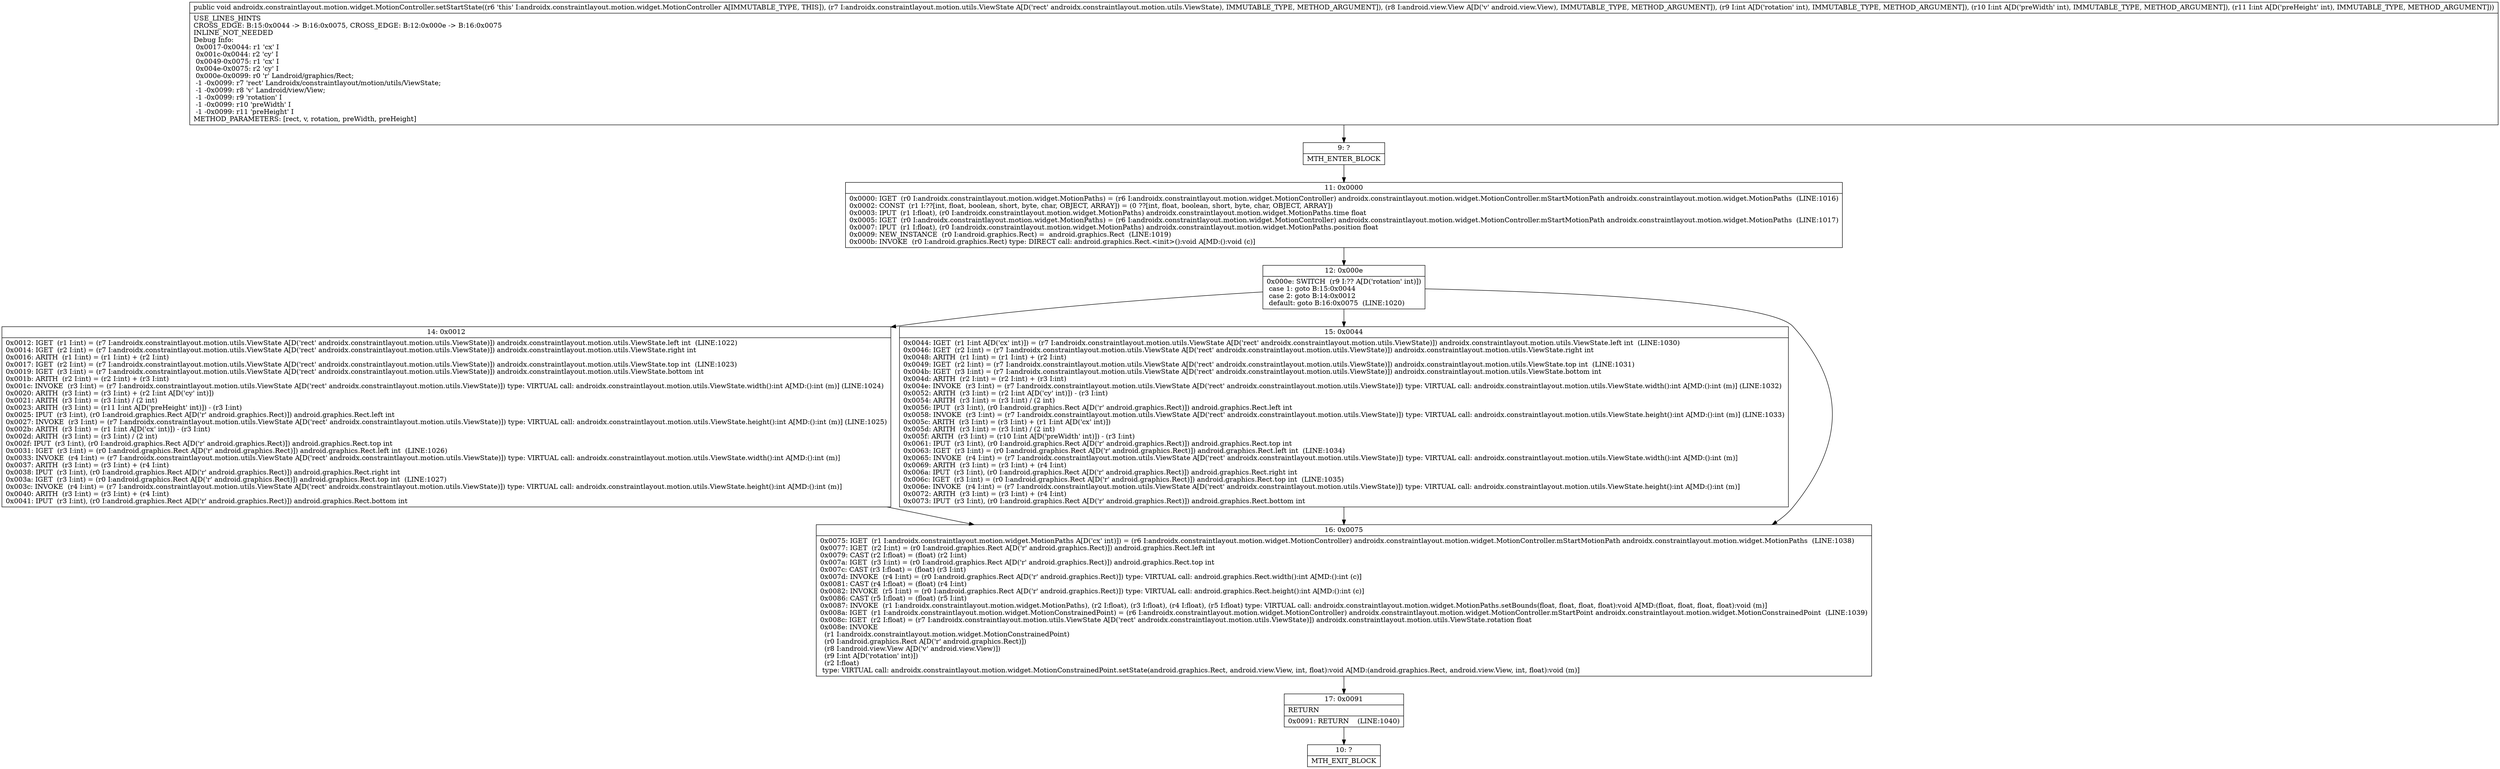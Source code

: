 digraph "CFG forandroidx.constraintlayout.motion.widget.MotionController.setStartState(Landroidx\/constraintlayout\/motion\/utils\/ViewState;Landroid\/view\/View;III)V" {
Node_9 [shape=record,label="{9\:\ ?|MTH_ENTER_BLOCK\l}"];
Node_11 [shape=record,label="{11\:\ 0x0000|0x0000: IGET  (r0 I:androidx.constraintlayout.motion.widget.MotionPaths) = (r6 I:androidx.constraintlayout.motion.widget.MotionController) androidx.constraintlayout.motion.widget.MotionController.mStartMotionPath androidx.constraintlayout.motion.widget.MotionPaths  (LINE:1016)\l0x0002: CONST  (r1 I:??[int, float, boolean, short, byte, char, OBJECT, ARRAY]) = (0 ??[int, float, boolean, short, byte, char, OBJECT, ARRAY]) \l0x0003: IPUT  (r1 I:float), (r0 I:androidx.constraintlayout.motion.widget.MotionPaths) androidx.constraintlayout.motion.widget.MotionPaths.time float \l0x0005: IGET  (r0 I:androidx.constraintlayout.motion.widget.MotionPaths) = (r6 I:androidx.constraintlayout.motion.widget.MotionController) androidx.constraintlayout.motion.widget.MotionController.mStartMotionPath androidx.constraintlayout.motion.widget.MotionPaths  (LINE:1017)\l0x0007: IPUT  (r1 I:float), (r0 I:androidx.constraintlayout.motion.widget.MotionPaths) androidx.constraintlayout.motion.widget.MotionPaths.position float \l0x0009: NEW_INSTANCE  (r0 I:android.graphics.Rect) =  android.graphics.Rect  (LINE:1019)\l0x000b: INVOKE  (r0 I:android.graphics.Rect) type: DIRECT call: android.graphics.Rect.\<init\>():void A[MD:():void (c)]\l}"];
Node_12 [shape=record,label="{12\:\ 0x000e|0x000e: SWITCH  (r9 I:?? A[D('rotation' int)])\l case 1: goto B:15:0x0044\l case 2: goto B:14:0x0012\l default: goto B:16:0x0075  (LINE:1020)\l}"];
Node_14 [shape=record,label="{14\:\ 0x0012|0x0012: IGET  (r1 I:int) = (r7 I:androidx.constraintlayout.motion.utils.ViewState A[D('rect' androidx.constraintlayout.motion.utils.ViewState)]) androidx.constraintlayout.motion.utils.ViewState.left int  (LINE:1022)\l0x0014: IGET  (r2 I:int) = (r7 I:androidx.constraintlayout.motion.utils.ViewState A[D('rect' androidx.constraintlayout.motion.utils.ViewState)]) androidx.constraintlayout.motion.utils.ViewState.right int \l0x0016: ARITH  (r1 I:int) = (r1 I:int) + (r2 I:int) \l0x0017: IGET  (r2 I:int) = (r7 I:androidx.constraintlayout.motion.utils.ViewState A[D('rect' androidx.constraintlayout.motion.utils.ViewState)]) androidx.constraintlayout.motion.utils.ViewState.top int  (LINE:1023)\l0x0019: IGET  (r3 I:int) = (r7 I:androidx.constraintlayout.motion.utils.ViewState A[D('rect' androidx.constraintlayout.motion.utils.ViewState)]) androidx.constraintlayout.motion.utils.ViewState.bottom int \l0x001b: ARITH  (r2 I:int) = (r2 I:int) + (r3 I:int) \l0x001c: INVOKE  (r3 I:int) = (r7 I:androidx.constraintlayout.motion.utils.ViewState A[D('rect' androidx.constraintlayout.motion.utils.ViewState)]) type: VIRTUAL call: androidx.constraintlayout.motion.utils.ViewState.width():int A[MD:():int (m)] (LINE:1024)\l0x0020: ARITH  (r3 I:int) = (r3 I:int) + (r2 I:int A[D('cy' int)]) \l0x0021: ARITH  (r3 I:int) = (r3 I:int) \/ (2 int) \l0x0023: ARITH  (r3 I:int) = (r11 I:int A[D('preHeight' int)]) \- (r3 I:int) \l0x0025: IPUT  (r3 I:int), (r0 I:android.graphics.Rect A[D('r' android.graphics.Rect)]) android.graphics.Rect.left int \l0x0027: INVOKE  (r3 I:int) = (r7 I:androidx.constraintlayout.motion.utils.ViewState A[D('rect' androidx.constraintlayout.motion.utils.ViewState)]) type: VIRTUAL call: androidx.constraintlayout.motion.utils.ViewState.height():int A[MD:():int (m)] (LINE:1025)\l0x002b: ARITH  (r3 I:int) = (r1 I:int A[D('cx' int)]) \- (r3 I:int) \l0x002d: ARITH  (r3 I:int) = (r3 I:int) \/ (2 int) \l0x002f: IPUT  (r3 I:int), (r0 I:android.graphics.Rect A[D('r' android.graphics.Rect)]) android.graphics.Rect.top int \l0x0031: IGET  (r3 I:int) = (r0 I:android.graphics.Rect A[D('r' android.graphics.Rect)]) android.graphics.Rect.left int  (LINE:1026)\l0x0033: INVOKE  (r4 I:int) = (r7 I:androidx.constraintlayout.motion.utils.ViewState A[D('rect' androidx.constraintlayout.motion.utils.ViewState)]) type: VIRTUAL call: androidx.constraintlayout.motion.utils.ViewState.width():int A[MD:():int (m)]\l0x0037: ARITH  (r3 I:int) = (r3 I:int) + (r4 I:int) \l0x0038: IPUT  (r3 I:int), (r0 I:android.graphics.Rect A[D('r' android.graphics.Rect)]) android.graphics.Rect.right int \l0x003a: IGET  (r3 I:int) = (r0 I:android.graphics.Rect A[D('r' android.graphics.Rect)]) android.graphics.Rect.top int  (LINE:1027)\l0x003c: INVOKE  (r4 I:int) = (r7 I:androidx.constraintlayout.motion.utils.ViewState A[D('rect' androidx.constraintlayout.motion.utils.ViewState)]) type: VIRTUAL call: androidx.constraintlayout.motion.utils.ViewState.height():int A[MD:():int (m)]\l0x0040: ARITH  (r3 I:int) = (r3 I:int) + (r4 I:int) \l0x0041: IPUT  (r3 I:int), (r0 I:android.graphics.Rect A[D('r' android.graphics.Rect)]) android.graphics.Rect.bottom int \l}"];
Node_15 [shape=record,label="{15\:\ 0x0044|0x0044: IGET  (r1 I:int A[D('cx' int)]) = (r7 I:androidx.constraintlayout.motion.utils.ViewState A[D('rect' androidx.constraintlayout.motion.utils.ViewState)]) androidx.constraintlayout.motion.utils.ViewState.left int  (LINE:1030)\l0x0046: IGET  (r2 I:int) = (r7 I:androidx.constraintlayout.motion.utils.ViewState A[D('rect' androidx.constraintlayout.motion.utils.ViewState)]) androidx.constraintlayout.motion.utils.ViewState.right int \l0x0048: ARITH  (r1 I:int) = (r1 I:int) + (r2 I:int) \l0x0049: IGET  (r2 I:int) = (r7 I:androidx.constraintlayout.motion.utils.ViewState A[D('rect' androidx.constraintlayout.motion.utils.ViewState)]) androidx.constraintlayout.motion.utils.ViewState.top int  (LINE:1031)\l0x004b: IGET  (r3 I:int) = (r7 I:androidx.constraintlayout.motion.utils.ViewState A[D('rect' androidx.constraintlayout.motion.utils.ViewState)]) androidx.constraintlayout.motion.utils.ViewState.bottom int \l0x004d: ARITH  (r2 I:int) = (r2 I:int) + (r3 I:int) \l0x004e: INVOKE  (r3 I:int) = (r7 I:androidx.constraintlayout.motion.utils.ViewState A[D('rect' androidx.constraintlayout.motion.utils.ViewState)]) type: VIRTUAL call: androidx.constraintlayout.motion.utils.ViewState.width():int A[MD:():int (m)] (LINE:1032)\l0x0052: ARITH  (r3 I:int) = (r2 I:int A[D('cy' int)]) \- (r3 I:int) \l0x0054: ARITH  (r3 I:int) = (r3 I:int) \/ (2 int) \l0x0056: IPUT  (r3 I:int), (r0 I:android.graphics.Rect A[D('r' android.graphics.Rect)]) android.graphics.Rect.left int \l0x0058: INVOKE  (r3 I:int) = (r7 I:androidx.constraintlayout.motion.utils.ViewState A[D('rect' androidx.constraintlayout.motion.utils.ViewState)]) type: VIRTUAL call: androidx.constraintlayout.motion.utils.ViewState.height():int A[MD:():int (m)] (LINE:1033)\l0x005c: ARITH  (r3 I:int) = (r3 I:int) + (r1 I:int A[D('cx' int)]) \l0x005d: ARITH  (r3 I:int) = (r3 I:int) \/ (2 int) \l0x005f: ARITH  (r3 I:int) = (r10 I:int A[D('preWidth' int)]) \- (r3 I:int) \l0x0061: IPUT  (r3 I:int), (r0 I:android.graphics.Rect A[D('r' android.graphics.Rect)]) android.graphics.Rect.top int \l0x0063: IGET  (r3 I:int) = (r0 I:android.graphics.Rect A[D('r' android.graphics.Rect)]) android.graphics.Rect.left int  (LINE:1034)\l0x0065: INVOKE  (r4 I:int) = (r7 I:androidx.constraintlayout.motion.utils.ViewState A[D('rect' androidx.constraintlayout.motion.utils.ViewState)]) type: VIRTUAL call: androidx.constraintlayout.motion.utils.ViewState.width():int A[MD:():int (m)]\l0x0069: ARITH  (r3 I:int) = (r3 I:int) + (r4 I:int) \l0x006a: IPUT  (r3 I:int), (r0 I:android.graphics.Rect A[D('r' android.graphics.Rect)]) android.graphics.Rect.right int \l0x006c: IGET  (r3 I:int) = (r0 I:android.graphics.Rect A[D('r' android.graphics.Rect)]) android.graphics.Rect.top int  (LINE:1035)\l0x006e: INVOKE  (r4 I:int) = (r7 I:androidx.constraintlayout.motion.utils.ViewState A[D('rect' androidx.constraintlayout.motion.utils.ViewState)]) type: VIRTUAL call: androidx.constraintlayout.motion.utils.ViewState.height():int A[MD:():int (m)]\l0x0072: ARITH  (r3 I:int) = (r3 I:int) + (r4 I:int) \l0x0073: IPUT  (r3 I:int), (r0 I:android.graphics.Rect A[D('r' android.graphics.Rect)]) android.graphics.Rect.bottom int \l}"];
Node_16 [shape=record,label="{16\:\ 0x0075|0x0075: IGET  (r1 I:androidx.constraintlayout.motion.widget.MotionPaths A[D('cx' int)]) = (r6 I:androidx.constraintlayout.motion.widget.MotionController) androidx.constraintlayout.motion.widget.MotionController.mStartMotionPath androidx.constraintlayout.motion.widget.MotionPaths  (LINE:1038)\l0x0077: IGET  (r2 I:int) = (r0 I:android.graphics.Rect A[D('r' android.graphics.Rect)]) android.graphics.Rect.left int \l0x0079: CAST (r2 I:float) = (float) (r2 I:int) \l0x007a: IGET  (r3 I:int) = (r0 I:android.graphics.Rect A[D('r' android.graphics.Rect)]) android.graphics.Rect.top int \l0x007c: CAST (r3 I:float) = (float) (r3 I:int) \l0x007d: INVOKE  (r4 I:int) = (r0 I:android.graphics.Rect A[D('r' android.graphics.Rect)]) type: VIRTUAL call: android.graphics.Rect.width():int A[MD:():int (c)]\l0x0081: CAST (r4 I:float) = (float) (r4 I:int) \l0x0082: INVOKE  (r5 I:int) = (r0 I:android.graphics.Rect A[D('r' android.graphics.Rect)]) type: VIRTUAL call: android.graphics.Rect.height():int A[MD:():int (c)]\l0x0086: CAST (r5 I:float) = (float) (r5 I:int) \l0x0087: INVOKE  (r1 I:androidx.constraintlayout.motion.widget.MotionPaths), (r2 I:float), (r3 I:float), (r4 I:float), (r5 I:float) type: VIRTUAL call: androidx.constraintlayout.motion.widget.MotionPaths.setBounds(float, float, float, float):void A[MD:(float, float, float, float):void (m)]\l0x008a: IGET  (r1 I:androidx.constraintlayout.motion.widget.MotionConstrainedPoint) = (r6 I:androidx.constraintlayout.motion.widget.MotionController) androidx.constraintlayout.motion.widget.MotionController.mStartPoint androidx.constraintlayout.motion.widget.MotionConstrainedPoint  (LINE:1039)\l0x008c: IGET  (r2 I:float) = (r7 I:androidx.constraintlayout.motion.utils.ViewState A[D('rect' androidx.constraintlayout.motion.utils.ViewState)]) androidx.constraintlayout.motion.utils.ViewState.rotation float \l0x008e: INVOKE  \l  (r1 I:androidx.constraintlayout.motion.widget.MotionConstrainedPoint)\l  (r0 I:android.graphics.Rect A[D('r' android.graphics.Rect)])\l  (r8 I:android.view.View A[D('v' android.view.View)])\l  (r9 I:int A[D('rotation' int)])\l  (r2 I:float)\l type: VIRTUAL call: androidx.constraintlayout.motion.widget.MotionConstrainedPoint.setState(android.graphics.Rect, android.view.View, int, float):void A[MD:(android.graphics.Rect, android.view.View, int, float):void (m)]\l}"];
Node_17 [shape=record,label="{17\:\ 0x0091|RETURN\l|0x0091: RETURN    (LINE:1040)\l}"];
Node_10 [shape=record,label="{10\:\ ?|MTH_EXIT_BLOCK\l}"];
MethodNode[shape=record,label="{public void androidx.constraintlayout.motion.widget.MotionController.setStartState((r6 'this' I:androidx.constraintlayout.motion.widget.MotionController A[IMMUTABLE_TYPE, THIS]), (r7 I:androidx.constraintlayout.motion.utils.ViewState A[D('rect' androidx.constraintlayout.motion.utils.ViewState), IMMUTABLE_TYPE, METHOD_ARGUMENT]), (r8 I:android.view.View A[D('v' android.view.View), IMMUTABLE_TYPE, METHOD_ARGUMENT]), (r9 I:int A[D('rotation' int), IMMUTABLE_TYPE, METHOD_ARGUMENT]), (r10 I:int A[D('preWidth' int), IMMUTABLE_TYPE, METHOD_ARGUMENT]), (r11 I:int A[D('preHeight' int), IMMUTABLE_TYPE, METHOD_ARGUMENT]))  | USE_LINES_HINTS\lCROSS_EDGE: B:15:0x0044 \-\> B:16:0x0075, CROSS_EDGE: B:12:0x000e \-\> B:16:0x0075\lINLINE_NOT_NEEDED\lDebug Info:\l  0x0017\-0x0044: r1 'cx' I\l  0x001c\-0x0044: r2 'cy' I\l  0x0049\-0x0075: r1 'cx' I\l  0x004e\-0x0075: r2 'cy' I\l  0x000e\-0x0099: r0 'r' Landroid\/graphics\/Rect;\l  \-1 \-0x0099: r7 'rect' Landroidx\/constraintlayout\/motion\/utils\/ViewState;\l  \-1 \-0x0099: r8 'v' Landroid\/view\/View;\l  \-1 \-0x0099: r9 'rotation' I\l  \-1 \-0x0099: r10 'preWidth' I\l  \-1 \-0x0099: r11 'preHeight' I\lMETHOD_PARAMETERS: [rect, v, rotation, preWidth, preHeight]\l}"];
MethodNode -> Node_9;Node_9 -> Node_11;
Node_11 -> Node_12;
Node_12 -> Node_14;
Node_12 -> Node_15;
Node_12 -> Node_16;
Node_14 -> Node_16;
Node_15 -> Node_16;
Node_16 -> Node_17;
Node_17 -> Node_10;
}


